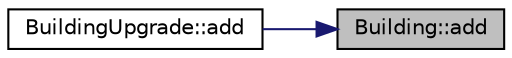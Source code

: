 digraph "Building::add"
{
 // LATEX_PDF_SIZE
  edge [fontname="Helvetica",fontsize="10",labelfontname="Helvetica",labelfontsize="10"];
  node [fontname="Helvetica",fontsize="10",shape=record];
  rankdir="RL";
  Node1 [label="Building::add",height=0.2,width=0.4,color="black", fillcolor="grey75", style="filled", fontcolor="black",tooltip="Adds a child component."];
  Node1 -> Node2 [dir="back",color="midnightblue",fontsize="10",style="solid",fontname="Helvetica"];
  Node2 [label="BuildingUpgrade::add",height=0.2,width=0.4,color="black", fillcolor="white", style="filled",URL="$classBuildingUpgrade.html#aee34d67938b542b07d085958b1f4eb30",tooltip="Adds a child component."];
}
